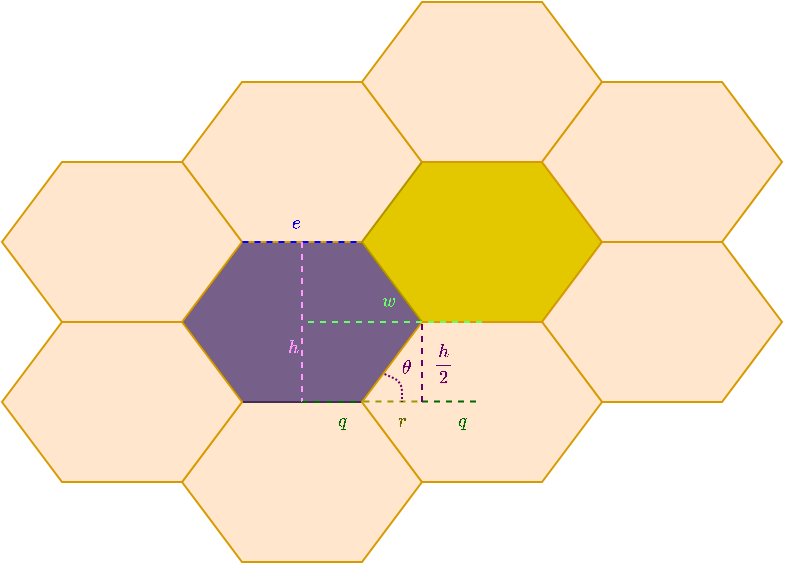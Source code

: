 <mxfile version="13.0.1" type="device"><diagram id="4bT_Kz3_BLVoc4nrQsKC" name="Page-1"><mxGraphModel dx="534" dy="321" grid="1" gridSize="10" guides="1" tooltips="1" connect="1" arrows="1" fold="1" page="1" pageScale="1" pageWidth="827" pageHeight="1169" math="1" shadow="0"><root><mxCell id="0"/><mxCell id="1" parent="0"/><mxCell id="UmsIJ0KwqdPpBRGtuCMO-46" value="" style="group" vertex="1" connectable="0" parent="1"><mxGeometry x="200" y="90" width="390" height="280" as="geometry"/></mxCell><mxCell id="UmsIJ0KwqdPpBRGtuCMO-17" value="" style="shape=hexagon;perimeter=hexagonPerimeter2;whiteSpace=wrap;html=1;fillColor=#ffe6cc;strokeColor=#d79b00;" vertex="1" parent="UmsIJ0KwqdPpBRGtuCMO-46"><mxGeometry x="90" y="200" width="120" height="80" as="geometry"/></mxCell><mxCell id="UmsIJ0KwqdPpBRGtuCMO-45" value="" style="group" vertex="1" connectable="0" parent="UmsIJ0KwqdPpBRGtuCMO-46"><mxGeometry width="390" height="240" as="geometry"/></mxCell><mxCell id="UmsIJ0KwqdPpBRGtuCMO-2" value="" style="shape=hexagon;perimeter=hexagonPerimeter2;whiteSpace=wrap;html=1;fillColor=#76608a;strokeColor=#432D57;fontColor=#ffffff;" vertex="1" parent="UmsIJ0KwqdPpBRGtuCMO-45"><mxGeometry x="90" y="120" width="120" height="80" as="geometry"/></mxCell><mxCell id="UmsIJ0KwqdPpBRGtuCMO-3" value="" style="shape=hexagon;perimeter=hexagonPerimeter2;whiteSpace=wrap;html=1;fillColor=#ffe6cc;strokeColor=#d79b00;" vertex="1" parent="UmsIJ0KwqdPpBRGtuCMO-45"><mxGeometry x="90" y="40" width="120" height="80" as="geometry"/></mxCell><mxCell id="UmsIJ0KwqdPpBRGtuCMO-6" value="" style="shape=hexagon;perimeter=hexagonPerimeter2;whiteSpace=wrap;html=1;fillColor=#e3c800;strokeColor=#B09500;fontColor=#ffffff;" vertex="1" parent="UmsIJ0KwqdPpBRGtuCMO-45"><mxGeometry x="180" y="80" width="120" height="80" as="geometry"/></mxCell><mxCell id="UmsIJ0KwqdPpBRGtuCMO-7" value="" style="shape=hexagon;perimeter=hexagonPerimeter2;whiteSpace=wrap;html=1;fillColor=#ffe6cc;strokeColor=#d79b00;" vertex="1" parent="UmsIJ0KwqdPpBRGtuCMO-45"><mxGeometry x="180" width="120" height="80" as="geometry"/></mxCell><mxCell id="UmsIJ0KwqdPpBRGtuCMO-9" value="" style="shape=hexagon;perimeter=hexagonPerimeter2;whiteSpace=wrap;html=1;fillColor=#ffe6cc;strokeColor=#d79b00;" vertex="1" parent="UmsIJ0KwqdPpBRGtuCMO-45"><mxGeometry x="270" y="120" width="120" height="80" as="geometry"/></mxCell><mxCell id="UmsIJ0KwqdPpBRGtuCMO-10" value="" style="shape=hexagon;perimeter=hexagonPerimeter2;whiteSpace=wrap;html=1;fillColor=#ffe6cc;strokeColor=#d79b00;" vertex="1" parent="UmsIJ0KwqdPpBRGtuCMO-45"><mxGeometry x="270" y="40" width="120" height="80" as="geometry"/></mxCell><mxCell id="UmsIJ0KwqdPpBRGtuCMO-16" value="" style="shape=hexagon;perimeter=hexagonPerimeter2;whiteSpace=wrap;html=1;fillColor=#ffe6cc;strokeColor=#d79b00;" vertex="1" parent="UmsIJ0KwqdPpBRGtuCMO-45"><mxGeometry x="180" y="160" width="120" height="80" as="geometry"/></mxCell><mxCell id="UmsIJ0KwqdPpBRGtuCMO-18" value="" style="shape=hexagon;perimeter=hexagonPerimeter2;whiteSpace=wrap;html=1;fillColor=#ffe6cc;strokeColor=#d79b00;" vertex="1" parent="UmsIJ0KwqdPpBRGtuCMO-45"><mxGeometry y="160" width="120" height="80" as="geometry"/></mxCell><mxCell id="UmsIJ0KwqdPpBRGtuCMO-19" value="" style="shape=hexagon;perimeter=hexagonPerimeter2;whiteSpace=wrap;html=1;fillColor=#ffe6cc;strokeColor=#d79b00;" vertex="1" parent="UmsIJ0KwqdPpBRGtuCMO-45"><mxGeometry y="80" width="120" height="80" as="geometry"/></mxCell><mxCell id="UmsIJ0KwqdPpBRGtuCMO-20" value="" style="endArrow=none;dashed=1;html=1;exitX=0.252;exitY=0;exitDx=0;exitDy=0;exitPerimeter=0;strokeColor=#0000FF;" edge="1" parent="UmsIJ0KwqdPpBRGtuCMO-45" source="UmsIJ0KwqdPpBRGtuCMO-2"><mxGeometry width="50" height="50" relative="1" as="geometry"><mxPoint x="150" y="170" as="sourcePoint"/><mxPoint x="180" y="120" as="targetPoint"/></mxGeometry></mxCell><mxCell id="UmsIJ0KwqdPpBRGtuCMO-21" value="`e`" style="edgeLabel;html=1;align=center;verticalAlign=middle;resizable=0;points=[];labelBackgroundColor=none;fontColor=#0000FF;fontSize=8;" vertex="1" connectable="0" parent="UmsIJ0KwqdPpBRGtuCMO-20"><mxGeometry x="0.547" relative="1" as="geometry"><mxPoint x="-19.76" y="-9.26" as="offset"/></mxGeometry></mxCell><mxCell id="UmsIJ0KwqdPpBRGtuCMO-22" value="" style="endArrow=none;dashed=1;html=1;exitX=0.5;exitY=0;exitDx=0;exitDy=0;entryX=0.5;entryY=1;entryDx=0;entryDy=0;strokeColor=#FF99FF;fontColor=#FF99FF;" edge="1" parent="UmsIJ0KwqdPpBRGtuCMO-45" source="UmsIJ0KwqdPpBRGtuCMO-2" target="UmsIJ0KwqdPpBRGtuCMO-2"><mxGeometry width="50" height="50" relative="1" as="geometry"><mxPoint x="160" y="130" as="sourcePoint"/><mxPoint x="250" y="129.04" as="targetPoint"/></mxGeometry></mxCell><mxCell id="UmsIJ0KwqdPpBRGtuCMO-23" value="`h`" style="edgeLabel;html=1;align=center;verticalAlign=middle;resizable=0;points=[];labelBackgroundColor=none;fontColor=#FF99FF;fontSize=8;" vertex="1" connectable="0" parent="UmsIJ0KwqdPpBRGtuCMO-22"><mxGeometry x="0.547" relative="1" as="geometry"><mxPoint x="-5.7" y="-9.26" as="offset"/></mxGeometry></mxCell><mxCell id="UmsIJ0KwqdPpBRGtuCMO-24" value="" style="endArrow=none;dashed=1;html=1;entryX=0.744;entryY=1;entryDx=0;entryDy=0;entryPerimeter=0;strokeColor=#006600;" edge="1" parent="UmsIJ0KwqdPpBRGtuCMO-45" target="UmsIJ0KwqdPpBRGtuCMO-2"><mxGeometry width="50" height="50" relative="1" as="geometry"><mxPoint x="150" y="200" as="sourcePoint"/><mxPoint x="200" y="150" as="targetPoint"/></mxGeometry></mxCell><mxCell id="UmsIJ0KwqdPpBRGtuCMO-25" value="`q`" style="edgeLabel;html=1;align=center;verticalAlign=middle;resizable=0;points=[];labelBackgroundColor=none;fontColor=#006600;fontSize=8;" vertex="1" connectable="0" parent="UmsIJ0KwqdPpBRGtuCMO-24"><mxGeometry x="-0.395" relative="1" as="geometry"><mxPoint x="11.07" y="10" as="offset"/></mxGeometry></mxCell><mxCell id="UmsIJ0KwqdPpBRGtuCMO-26" value="" style="endArrow=none;dashed=1;html=1;entryX=0.744;entryY=1;entryDx=0;entryDy=0;entryPerimeter=0;strokeColor=#999900;" edge="1" parent="UmsIJ0KwqdPpBRGtuCMO-45"><mxGeometry width="50" height="50" relative="1" as="geometry"><mxPoint x="180.72" y="199.81" as="sourcePoint"/><mxPoint x="210" y="199.81" as="targetPoint"/></mxGeometry></mxCell><mxCell id="UmsIJ0KwqdPpBRGtuCMO-27" value="`r`" style="edgeLabel;html=1;align=center;verticalAlign=middle;resizable=0;points=[];labelBackgroundColor=none;fontColor=#666600;fontSize=8;" vertex="1" connectable="0" parent="UmsIJ0KwqdPpBRGtuCMO-26"><mxGeometry x="-0.395" relative="1" as="geometry"><mxPoint x="10.41" y="10" as="offset"/></mxGeometry></mxCell><mxCell id="UmsIJ0KwqdPpBRGtuCMO-28" value="" style="endArrow=none;dashed=1;html=1;entryX=0.744;entryY=1;entryDx=0;entryDy=0;entryPerimeter=0;strokeColor=#006600;" edge="1" parent="UmsIJ0KwqdPpBRGtuCMO-45"><mxGeometry width="50" height="50" relative="1" as="geometry"><mxPoint x="210" y="199.81" as="sourcePoint"/><mxPoint x="239.28" y="199.81" as="targetPoint"/></mxGeometry></mxCell><mxCell id="UmsIJ0KwqdPpBRGtuCMO-29" value="`q`" style="edgeLabel;html=1;align=center;verticalAlign=middle;resizable=0;points=[];labelBackgroundColor=none;fontColor=#006600;fontSize=8;" vertex="1" connectable="0" parent="UmsIJ0KwqdPpBRGtuCMO-28"><mxGeometry x="-0.395" relative="1" as="geometry"><mxPoint x="11.07" y="10" as="offset"/></mxGeometry></mxCell><mxCell id="UmsIJ0KwqdPpBRGtuCMO-30" value="" style="endArrow=none;dashed=1;html=1;entryX=1;entryY=0.5;entryDx=0;entryDy=0;strokeColor=#660066;" edge="1" parent="UmsIJ0KwqdPpBRGtuCMO-45" target="UmsIJ0KwqdPpBRGtuCMO-2"><mxGeometry width="50" height="50" relative="1" as="geometry"><mxPoint x="210" y="200" as="sourcePoint"/><mxPoint x="210" y="120" as="targetPoint"/></mxGeometry></mxCell><mxCell id="UmsIJ0KwqdPpBRGtuCMO-31" value="`h/2`" style="edgeLabel;html=1;align=center;verticalAlign=middle;resizable=0;points=[];labelBackgroundColor=none;fontColor=#660066;fontSize=8;" vertex="1" connectable="0" parent="UmsIJ0KwqdPpBRGtuCMO-30"><mxGeometry x="-0.136" y="1" relative="1" as="geometry"><mxPoint x="11" y="-2.74" as="offset"/></mxGeometry></mxCell><mxCell id="UmsIJ0KwqdPpBRGtuCMO-33" value="" style="endArrow=none;dashed=1;html=1;strokeColor=#66FF66;fontColor=#FF0000;exitX=0.5;exitY=1;exitDx=0;exitDy=0;" edge="1" parent="UmsIJ0KwqdPpBRGtuCMO-45" source="UmsIJ0KwqdPpBRGtuCMO-6"><mxGeometry width="50" height="50" relative="1" as="geometry"><mxPoint x="240" y="160" as="sourcePoint"/><mxPoint x="150" y="160" as="targetPoint"/></mxGeometry></mxCell><mxCell id="UmsIJ0KwqdPpBRGtuCMO-34" value="`w`" style="edgeLabel;html=1;align=center;verticalAlign=middle;resizable=0;points=[];fontColor=#66FF66;labelBackgroundColor=none;fontSize=8;" vertex="1" connectable="0" parent="UmsIJ0KwqdPpBRGtuCMO-33"><mxGeometry x="0.054" relative="1" as="geometry"><mxPoint y="-10" as="offset"/></mxGeometry></mxCell><mxCell id="UmsIJ0KwqdPpBRGtuCMO-42" value="" style="endArrow=none;dashed=1;html=1;strokeColor=#660066;fontColor=#660066;exitX=0.094;exitY=0.325;exitDx=0;exitDy=0;exitPerimeter=0;dashPattern=1 1;" edge="1" parent="UmsIJ0KwqdPpBRGtuCMO-45" source="UmsIJ0KwqdPpBRGtuCMO-16"><mxGeometry width="50" height="50" relative="1" as="geometry"><mxPoint x="170" y="240" as="sourcePoint"/><mxPoint x="200" y="200" as="targetPoint"/><Array as="points"><mxPoint x="200" y="190"/></Array></mxGeometry></mxCell><mxCell id="UmsIJ0KwqdPpBRGtuCMO-43" value="`\theta`" style="edgeLabel;html=1;align=center;verticalAlign=middle;resizable=0;points=[];labelBackgroundColor=none;fontColor=#660066;fontSize=8;" vertex="1" connectable="0" parent="UmsIJ0KwqdPpBRGtuCMO-45"><mxGeometry x="191" y="185.002" as="geometry"><mxPoint x="11" y="-2.74" as="offset"/></mxGeometry></mxCell></root></mxGraphModel></diagram></mxfile>